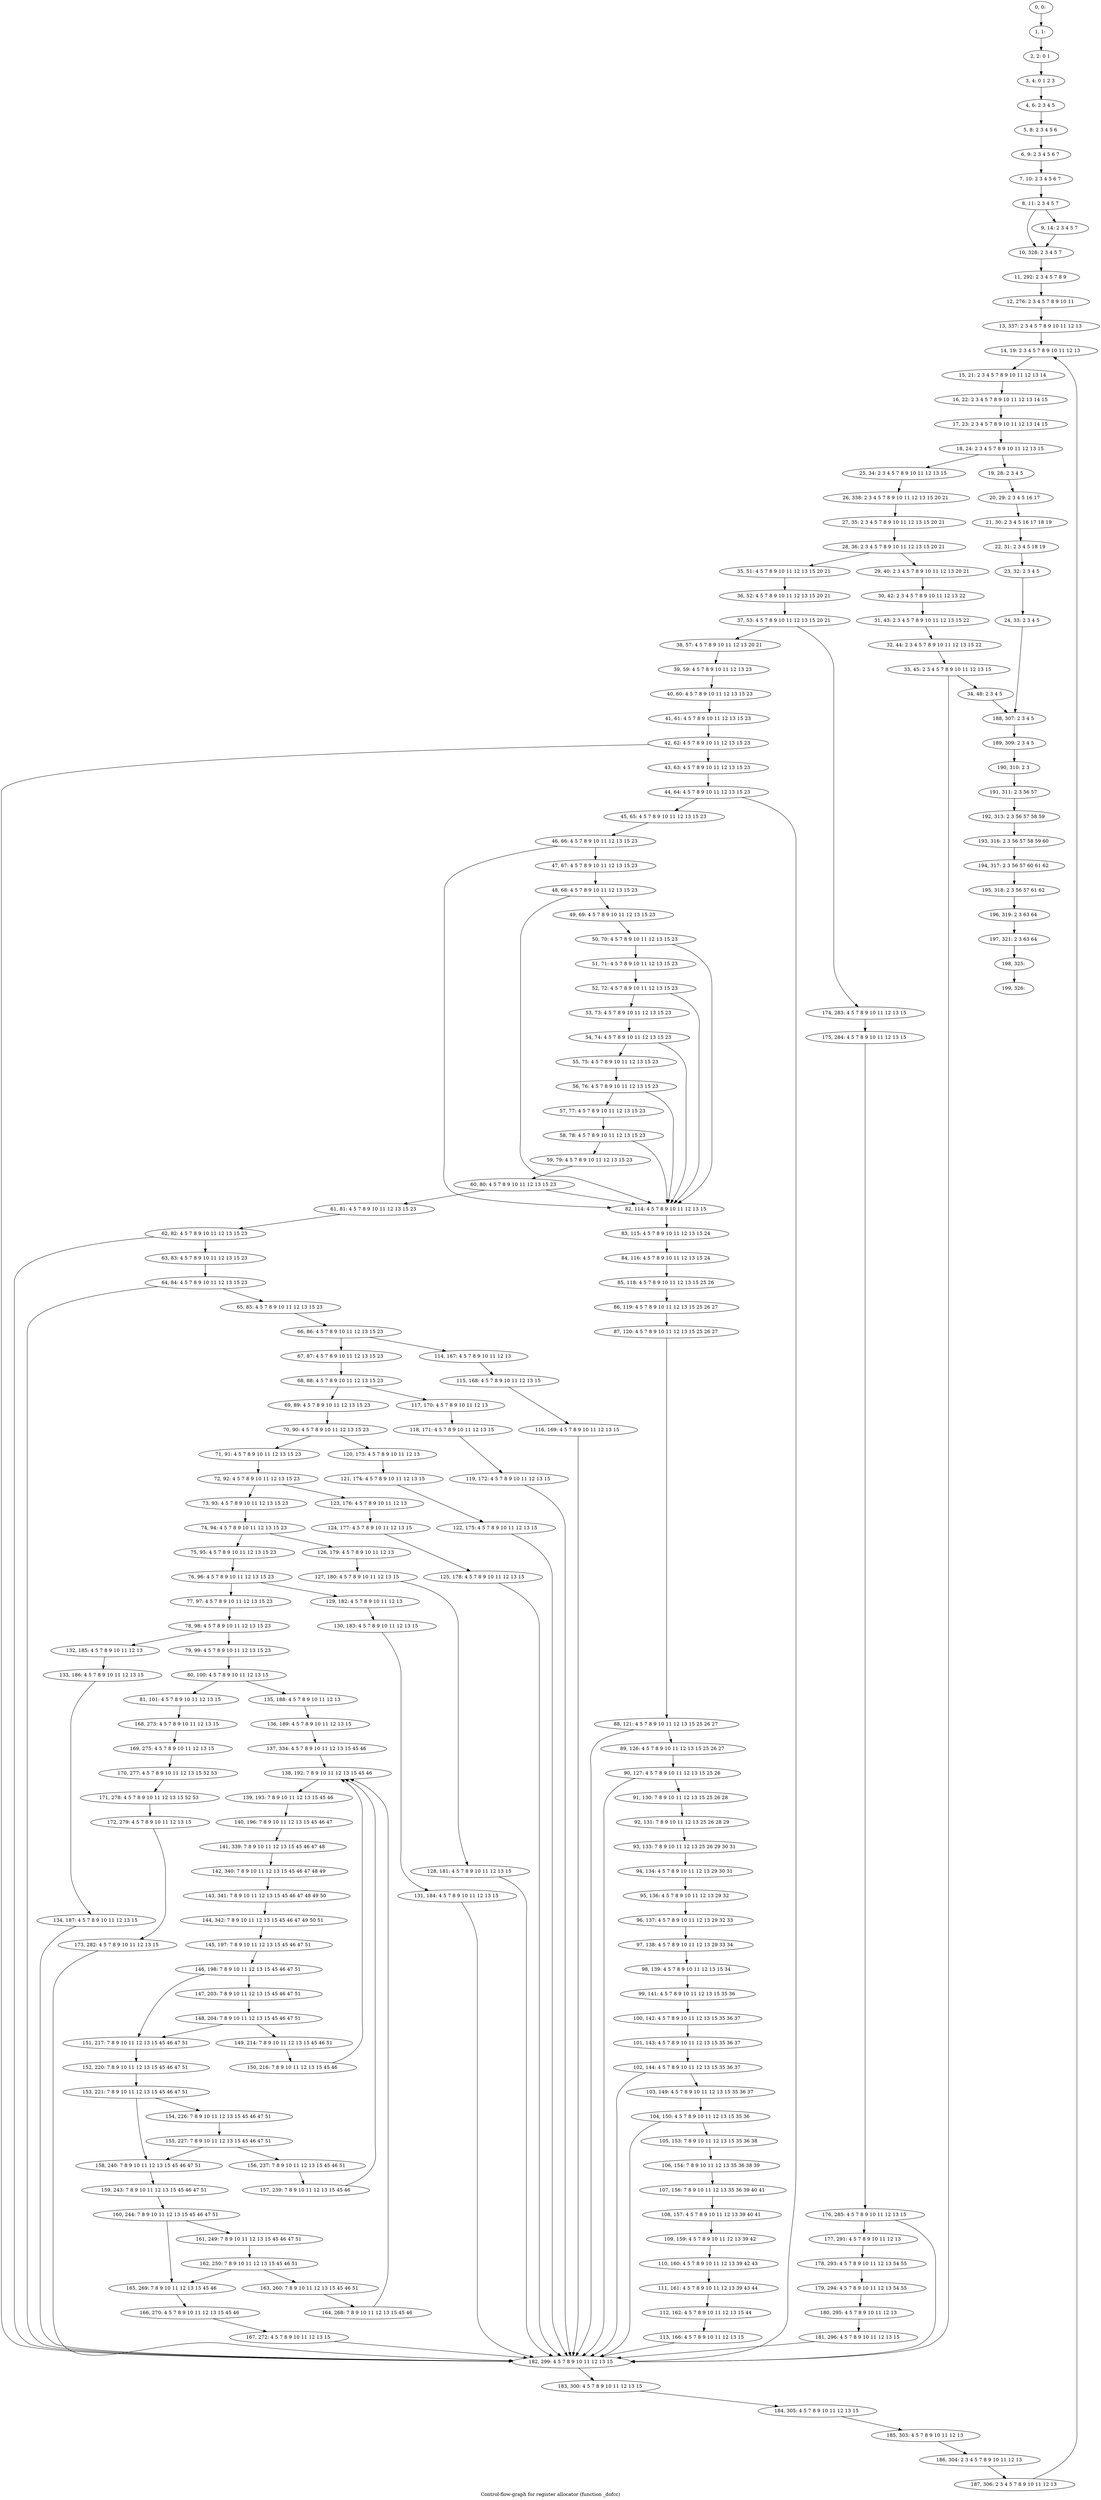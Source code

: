 digraph G {
graph [label="Control-flow-graph for register allocator (function _dofcc)"]
0[label="0, 0: "];
1[label="1, 1: "];
2[label="2, 2: 0 1 "];
3[label="3, 4: 0 1 2 3 "];
4[label="4, 6: 2 3 4 5 "];
5[label="5, 8: 2 3 4 5 6 "];
6[label="6, 9: 2 3 4 5 6 7 "];
7[label="7, 10: 2 3 4 5 6 7 "];
8[label="8, 11: 2 3 4 5 7 "];
9[label="9, 14: 2 3 4 5 7 "];
10[label="10, 328: 2 3 4 5 7 "];
11[label="11, 292: 2 3 4 5 7 8 9 "];
12[label="12, 276: 2 3 4 5 7 8 9 10 11 "];
13[label="13, 337: 2 3 4 5 7 8 9 10 11 12 13 "];
14[label="14, 19: 2 3 4 5 7 8 9 10 11 12 13 "];
15[label="15, 21: 2 3 4 5 7 8 9 10 11 12 13 14 "];
16[label="16, 22: 2 3 4 5 7 8 9 10 11 12 13 14 15 "];
17[label="17, 23: 2 3 4 5 7 8 9 10 11 12 13 14 15 "];
18[label="18, 24: 2 3 4 5 7 8 9 10 11 12 13 15 "];
19[label="19, 28: 2 3 4 5 "];
20[label="20, 29: 2 3 4 5 16 17 "];
21[label="21, 30: 2 3 4 5 16 17 18 19 "];
22[label="22, 31: 2 3 4 5 18 19 "];
23[label="23, 32: 2 3 4 5 "];
24[label="24, 33: 2 3 4 5 "];
25[label="25, 34: 2 3 4 5 7 8 9 10 11 12 13 15 "];
26[label="26, 338: 2 3 4 5 7 8 9 10 11 12 13 15 20 21 "];
27[label="27, 35: 2 3 4 5 7 8 9 10 11 12 13 15 20 21 "];
28[label="28, 36: 2 3 4 5 7 8 9 10 11 12 13 15 20 21 "];
29[label="29, 40: 2 3 4 5 7 8 9 10 11 12 13 20 21 "];
30[label="30, 42: 2 3 4 5 7 8 9 10 11 12 13 22 "];
31[label="31, 43: 2 3 4 5 7 8 9 10 11 12 13 15 22 "];
32[label="32, 44: 2 3 4 5 7 8 9 10 11 12 13 15 22 "];
33[label="33, 45: 2 3 4 5 7 8 9 10 11 12 13 15 "];
34[label="34, 48: 2 3 4 5 "];
35[label="35, 51: 4 5 7 8 9 10 11 12 13 15 20 21 "];
36[label="36, 52: 4 5 7 8 9 10 11 12 13 15 20 21 "];
37[label="37, 53: 4 5 7 8 9 10 11 12 13 15 20 21 "];
38[label="38, 57: 4 5 7 8 9 10 11 12 13 20 21 "];
39[label="39, 59: 4 5 7 8 9 10 11 12 13 23 "];
40[label="40, 60: 4 5 7 8 9 10 11 12 13 15 23 "];
41[label="41, 61: 4 5 7 8 9 10 11 12 13 15 23 "];
42[label="42, 62: 4 5 7 8 9 10 11 12 13 15 23 "];
43[label="43, 63: 4 5 7 8 9 10 11 12 13 15 23 "];
44[label="44, 64: 4 5 7 8 9 10 11 12 13 15 23 "];
45[label="45, 65: 4 5 7 8 9 10 11 12 13 15 23 "];
46[label="46, 66: 4 5 7 8 9 10 11 12 13 15 23 "];
47[label="47, 67: 4 5 7 8 9 10 11 12 13 15 23 "];
48[label="48, 68: 4 5 7 8 9 10 11 12 13 15 23 "];
49[label="49, 69: 4 5 7 8 9 10 11 12 13 15 23 "];
50[label="50, 70: 4 5 7 8 9 10 11 12 13 15 23 "];
51[label="51, 71: 4 5 7 8 9 10 11 12 13 15 23 "];
52[label="52, 72: 4 5 7 8 9 10 11 12 13 15 23 "];
53[label="53, 73: 4 5 7 8 9 10 11 12 13 15 23 "];
54[label="54, 74: 4 5 7 8 9 10 11 12 13 15 23 "];
55[label="55, 75: 4 5 7 8 9 10 11 12 13 15 23 "];
56[label="56, 76: 4 5 7 8 9 10 11 12 13 15 23 "];
57[label="57, 77: 4 5 7 8 9 10 11 12 13 15 23 "];
58[label="58, 78: 4 5 7 8 9 10 11 12 13 15 23 "];
59[label="59, 79: 4 5 7 8 9 10 11 12 13 15 23 "];
60[label="60, 80: 4 5 7 8 9 10 11 12 13 15 23 "];
61[label="61, 81: 4 5 7 8 9 10 11 12 13 15 23 "];
62[label="62, 82: 4 5 7 8 9 10 11 12 13 15 23 "];
63[label="63, 83: 4 5 7 8 9 10 11 12 13 15 23 "];
64[label="64, 84: 4 5 7 8 9 10 11 12 13 15 23 "];
65[label="65, 85: 4 5 7 8 9 10 11 12 13 15 23 "];
66[label="66, 86: 4 5 7 8 9 10 11 12 13 15 23 "];
67[label="67, 87: 4 5 7 8 9 10 11 12 13 15 23 "];
68[label="68, 88: 4 5 7 8 9 10 11 12 13 15 23 "];
69[label="69, 89: 4 5 7 8 9 10 11 12 13 15 23 "];
70[label="70, 90: 4 5 7 8 9 10 11 12 13 15 23 "];
71[label="71, 91: 4 5 7 8 9 10 11 12 13 15 23 "];
72[label="72, 92: 4 5 7 8 9 10 11 12 13 15 23 "];
73[label="73, 93: 4 5 7 8 9 10 11 12 13 15 23 "];
74[label="74, 94: 4 5 7 8 9 10 11 12 13 15 23 "];
75[label="75, 95: 4 5 7 8 9 10 11 12 13 15 23 "];
76[label="76, 96: 4 5 7 8 9 10 11 12 13 15 23 "];
77[label="77, 97: 4 5 7 8 9 10 11 12 13 15 23 "];
78[label="78, 98: 4 5 7 8 9 10 11 12 13 15 23 "];
79[label="79, 99: 4 5 7 8 9 10 11 12 13 15 23 "];
80[label="80, 100: 4 5 7 8 9 10 11 12 13 15 "];
81[label="81, 101: 4 5 7 8 9 10 11 12 13 15 "];
82[label="82, 114: 4 5 7 8 9 10 11 12 13 15 "];
83[label="83, 115: 4 5 7 8 9 10 11 12 13 15 24 "];
84[label="84, 116: 4 5 7 8 9 10 11 12 13 15 24 "];
85[label="85, 118: 4 5 7 8 9 10 11 12 13 15 25 26 "];
86[label="86, 119: 4 5 7 8 9 10 11 12 13 15 25 26 27 "];
87[label="87, 120: 4 5 7 8 9 10 11 12 13 15 25 26 27 "];
88[label="88, 121: 4 5 7 8 9 10 11 12 13 15 25 26 27 "];
89[label="89, 126: 4 5 7 8 9 10 11 12 13 15 25 26 27 "];
90[label="90, 127: 4 5 7 8 9 10 11 12 13 15 25 26 "];
91[label="91, 130: 7 8 9 10 11 12 13 15 25 26 28 "];
92[label="92, 131: 7 8 9 10 11 12 13 25 26 28 29 "];
93[label="93, 133: 7 8 9 10 11 12 13 25 26 29 30 31 "];
94[label="94, 134: 4 5 7 8 9 10 11 12 13 29 30 31 "];
95[label="95, 136: 4 5 7 8 9 10 11 12 13 29 32 "];
96[label="96, 137: 4 5 7 8 9 10 11 12 13 29 32 33 "];
97[label="97, 138: 4 5 7 8 9 10 11 12 13 29 33 34 "];
98[label="98, 139: 4 5 7 8 9 10 11 12 13 15 34 "];
99[label="99, 141: 4 5 7 8 9 10 11 12 13 15 35 36 "];
100[label="100, 142: 4 5 7 8 9 10 11 12 13 15 35 36 37 "];
101[label="101, 143: 4 5 7 8 9 10 11 12 13 15 35 36 37 "];
102[label="102, 144: 4 5 7 8 9 10 11 12 13 15 35 36 37 "];
103[label="103, 149: 4 5 7 8 9 10 11 12 13 15 35 36 37 "];
104[label="104, 150: 4 5 7 8 9 10 11 12 13 15 35 36 "];
105[label="105, 153: 7 8 9 10 11 12 13 15 35 36 38 "];
106[label="106, 154: 7 8 9 10 11 12 13 35 36 38 39 "];
107[label="107, 156: 7 8 9 10 11 12 13 35 36 39 40 41 "];
108[label="108, 157: 4 5 7 8 9 10 11 12 13 39 40 41 "];
109[label="109, 159: 4 5 7 8 9 10 11 12 13 39 42 "];
110[label="110, 160: 4 5 7 8 9 10 11 12 13 39 42 43 "];
111[label="111, 161: 4 5 7 8 9 10 11 12 13 39 43 44 "];
112[label="112, 162: 4 5 7 8 9 10 11 12 13 15 44 "];
113[label="113, 166: 4 5 7 8 9 10 11 12 13 15 "];
114[label="114, 167: 4 5 7 8 9 10 11 12 13 "];
115[label="115, 168: 4 5 7 8 9 10 11 12 13 15 "];
116[label="116, 169: 4 5 7 8 9 10 11 12 13 15 "];
117[label="117, 170: 4 5 7 8 9 10 11 12 13 "];
118[label="118, 171: 4 5 7 8 9 10 11 12 13 15 "];
119[label="119, 172: 4 5 7 8 9 10 11 12 13 15 "];
120[label="120, 173: 4 5 7 8 9 10 11 12 13 "];
121[label="121, 174: 4 5 7 8 9 10 11 12 13 15 "];
122[label="122, 175: 4 5 7 8 9 10 11 12 13 15 "];
123[label="123, 176: 4 5 7 8 9 10 11 12 13 "];
124[label="124, 177: 4 5 7 8 9 10 11 12 13 15 "];
125[label="125, 178: 4 5 7 8 9 10 11 12 13 15 "];
126[label="126, 179: 4 5 7 8 9 10 11 12 13 "];
127[label="127, 180: 4 5 7 8 9 10 11 12 13 15 "];
128[label="128, 181: 4 5 7 8 9 10 11 12 13 15 "];
129[label="129, 182: 4 5 7 8 9 10 11 12 13 "];
130[label="130, 183: 4 5 7 8 9 10 11 12 13 15 "];
131[label="131, 184: 4 5 7 8 9 10 11 12 13 15 "];
132[label="132, 185: 4 5 7 8 9 10 11 12 13 "];
133[label="133, 186: 4 5 7 8 9 10 11 12 13 15 "];
134[label="134, 187: 4 5 7 8 9 10 11 12 13 15 "];
135[label="135, 188: 4 5 7 8 9 10 11 12 13 "];
136[label="136, 189: 4 5 7 8 9 10 11 12 13 15 "];
137[label="137, 334: 4 5 7 8 9 10 11 12 13 15 45 46 "];
138[label="138, 192: 7 8 9 10 11 12 13 15 45 46 "];
139[label="139, 193: 7 8 9 10 11 12 13 15 45 46 "];
140[label="140, 196: 7 8 9 10 11 12 13 15 45 46 47 "];
141[label="141, 339: 7 8 9 10 11 12 13 15 45 46 47 48 "];
142[label="142, 340: 7 8 9 10 11 12 13 15 45 46 47 48 49 "];
143[label="143, 341: 7 8 9 10 11 12 13 15 45 46 47 48 49 50 "];
144[label="144, 342: 7 8 9 10 11 12 13 15 45 46 47 49 50 51 "];
145[label="145, 197: 7 8 9 10 11 12 13 15 45 46 47 51 "];
146[label="146, 198: 7 8 9 10 11 12 13 15 45 46 47 51 "];
147[label="147, 203: 7 8 9 10 11 12 13 15 45 46 47 51 "];
148[label="148, 204: 7 8 9 10 11 12 13 15 45 46 47 51 "];
149[label="149, 214: 7 8 9 10 11 12 13 15 45 46 51 "];
150[label="150, 216: 7 8 9 10 11 12 13 15 45 46 "];
151[label="151, 217: 7 8 9 10 11 12 13 15 45 46 47 51 "];
152[label="152, 220: 7 8 9 10 11 12 13 15 45 46 47 51 "];
153[label="153, 221: 7 8 9 10 11 12 13 15 45 46 47 51 "];
154[label="154, 226: 7 8 9 10 11 12 13 15 45 46 47 51 "];
155[label="155, 227: 7 8 9 10 11 12 13 15 45 46 47 51 "];
156[label="156, 237: 7 8 9 10 11 12 13 15 45 46 51 "];
157[label="157, 239: 7 8 9 10 11 12 13 15 45 46 "];
158[label="158, 240: 7 8 9 10 11 12 13 15 45 46 47 51 "];
159[label="159, 243: 7 8 9 10 11 12 13 15 45 46 47 51 "];
160[label="160, 244: 7 8 9 10 11 12 13 15 45 46 47 51 "];
161[label="161, 249: 7 8 9 10 11 12 13 15 45 46 47 51 "];
162[label="162, 250: 7 8 9 10 11 12 13 15 45 46 51 "];
163[label="163, 260: 7 8 9 10 11 12 13 15 45 46 51 "];
164[label="164, 268: 7 8 9 10 11 12 13 15 45 46 "];
165[label="165, 269: 7 8 9 10 11 12 13 15 45 46 "];
166[label="166, 270: 4 5 7 8 9 10 11 12 13 15 45 46 "];
167[label="167, 272: 4 5 7 8 9 10 11 12 13 15 "];
168[label="168, 273: 4 5 7 8 9 10 11 12 13 15 "];
169[label="169, 275: 4 5 7 8 9 10 11 12 13 15 "];
170[label="170, 277: 4 5 7 8 9 10 11 12 13 15 52 53 "];
171[label="171, 278: 4 5 7 8 9 10 11 12 13 15 52 53 "];
172[label="172, 279: 4 5 7 8 9 10 11 12 13 15 "];
173[label="173, 282: 4 5 7 8 9 10 11 12 13 15 "];
174[label="174, 283: 4 5 7 8 9 10 11 12 13 15 "];
175[label="175, 284: 4 5 7 8 9 10 11 12 13 15 "];
176[label="176, 285: 4 5 7 8 9 10 11 12 13 15 "];
177[label="177, 291: 4 5 7 8 9 10 11 12 13 "];
178[label="178, 293: 4 5 7 8 9 10 11 12 13 54 55 "];
179[label="179, 294: 4 5 7 8 9 10 11 12 13 54 55 "];
180[label="180, 295: 4 5 7 8 9 10 11 12 13 "];
181[label="181, 296: 4 5 7 8 9 10 11 12 13 15 "];
182[label="182, 299: 4 5 7 8 9 10 11 12 13 15 "];
183[label="183, 300: 4 5 7 8 9 10 11 12 13 15 "];
184[label="184, 305: 4 5 7 8 9 10 11 12 13 15 "];
185[label="185, 303: 4 5 7 8 9 10 11 12 13 "];
186[label="186, 304: 2 3 4 5 7 8 9 10 11 12 13 "];
187[label="187, 306: 2 3 4 5 7 8 9 10 11 12 13 "];
188[label="188, 307: 2 3 4 5 "];
189[label="189, 309: 2 3 4 5 "];
190[label="190, 310: 2 3 "];
191[label="191, 311: 2 3 56 57 "];
192[label="192, 313: 2 3 56 57 58 59 "];
193[label="193, 316: 2 3 56 57 58 59 60 "];
194[label="194, 317: 2 3 56 57 60 61 62 "];
195[label="195, 318: 2 3 56 57 61 62 "];
196[label="196, 319: 2 3 63 64 "];
197[label="197, 321: 2 3 63 64 "];
198[label="198, 325: "];
199[label="199, 326: "];
0->1 ;
1->2 ;
2->3 ;
3->4 ;
4->5 ;
5->6 ;
6->7 ;
7->8 ;
8->9 ;
8->10 ;
9->10 ;
10->11 ;
11->12 ;
12->13 ;
13->14 ;
14->15 ;
15->16 ;
16->17 ;
17->18 ;
18->19 ;
18->25 ;
19->20 ;
20->21 ;
21->22 ;
22->23 ;
23->24 ;
24->188 ;
25->26 ;
26->27 ;
27->28 ;
28->29 ;
28->35 ;
29->30 ;
30->31 ;
31->32 ;
32->33 ;
33->34 ;
33->182 ;
34->188 ;
35->36 ;
36->37 ;
37->38 ;
37->174 ;
38->39 ;
39->40 ;
40->41 ;
41->42 ;
42->43 ;
42->182 ;
43->44 ;
44->45 ;
44->182 ;
45->46 ;
46->47 ;
46->82 ;
47->48 ;
48->49 ;
48->82 ;
49->50 ;
50->51 ;
50->82 ;
51->52 ;
52->53 ;
52->82 ;
53->54 ;
54->55 ;
54->82 ;
55->56 ;
56->57 ;
56->82 ;
57->58 ;
58->59 ;
58->82 ;
59->60 ;
60->61 ;
60->82 ;
61->62 ;
62->63 ;
62->182 ;
63->64 ;
64->65 ;
64->182 ;
65->66 ;
66->67 ;
66->114 ;
67->68 ;
68->69 ;
68->117 ;
69->70 ;
70->71 ;
70->120 ;
71->72 ;
72->73 ;
72->123 ;
73->74 ;
74->75 ;
74->126 ;
75->76 ;
76->77 ;
76->129 ;
77->78 ;
78->79 ;
78->132 ;
79->80 ;
80->81 ;
80->135 ;
81->168 ;
82->83 ;
83->84 ;
84->85 ;
85->86 ;
86->87 ;
87->88 ;
88->89 ;
88->182 ;
89->90 ;
90->91 ;
90->182 ;
91->92 ;
92->93 ;
93->94 ;
94->95 ;
95->96 ;
96->97 ;
97->98 ;
98->99 ;
99->100 ;
100->101 ;
101->102 ;
102->103 ;
102->182 ;
103->104 ;
104->105 ;
104->182 ;
105->106 ;
106->107 ;
107->108 ;
108->109 ;
109->110 ;
110->111 ;
111->112 ;
112->113 ;
113->182 ;
114->115 ;
115->116 ;
116->182 ;
117->118 ;
118->119 ;
119->182 ;
120->121 ;
121->122 ;
122->182 ;
123->124 ;
124->125 ;
125->182 ;
126->127 ;
127->128 ;
128->182 ;
129->130 ;
130->131 ;
131->182 ;
132->133 ;
133->134 ;
134->182 ;
135->136 ;
136->137 ;
137->138 ;
138->139 ;
139->140 ;
140->141 ;
141->142 ;
142->143 ;
143->144 ;
144->145 ;
145->146 ;
146->147 ;
146->151 ;
147->148 ;
148->149 ;
148->151 ;
149->150 ;
150->138 ;
151->152 ;
152->153 ;
153->154 ;
153->158 ;
154->155 ;
155->156 ;
155->158 ;
156->157 ;
157->138 ;
158->159 ;
159->160 ;
160->161 ;
160->165 ;
161->162 ;
162->163 ;
162->165 ;
163->164 ;
164->138 ;
165->166 ;
166->167 ;
167->182 ;
168->169 ;
169->170 ;
170->171 ;
171->172 ;
172->173 ;
173->182 ;
174->175 ;
175->176 ;
176->177 ;
176->182 ;
177->178 ;
178->179 ;
179->180 ;
180->181 ;
181->182 ;
182->183 ;
183->184 ;
184->185 ;
185->186 ;
186->187 ;
187->14 ;
188->189 ;
189->190 ;
190->191 ;
191->192 ;
192->193 ;
193->194 ;
194->195 ;
195->196 ;
196->197 ;
197->198 ;
198->199 ;
}
